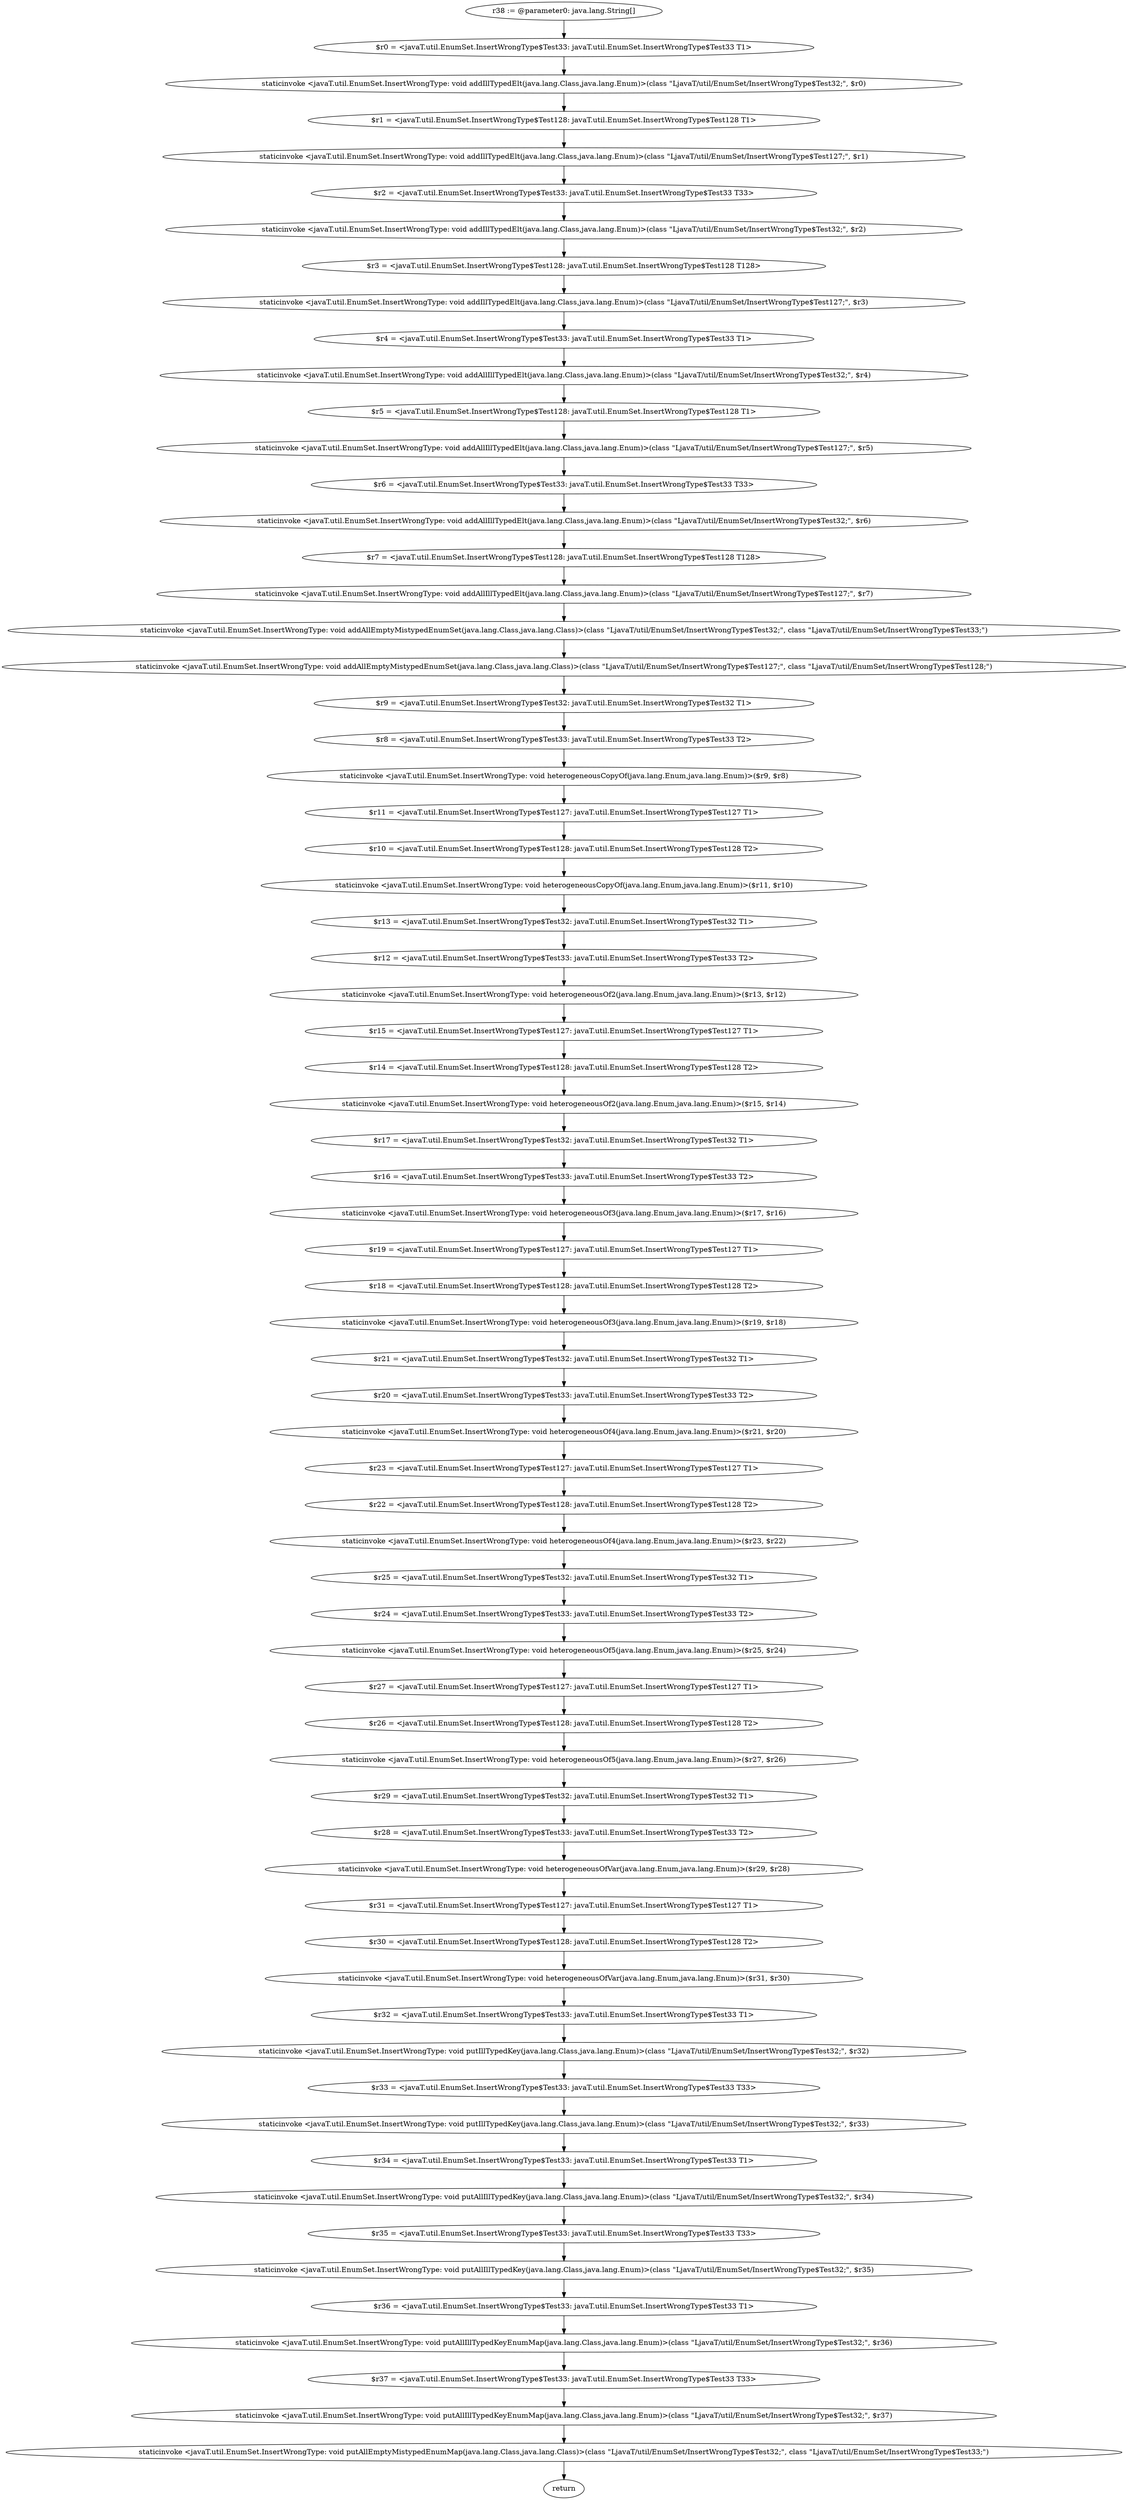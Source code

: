 digraph "unitGraph" {
    "r38 := @parameter0: java.lang.String[]"
    "$r0 = <javaT.util.EnumSet.InsertWrongType$Test33: javaT.util.EnumSet.InsertWrongType$Test33 T1>"
    "staticinvoke <javaT.util.EnumSet.InsertWrongType: void addIllTypedElt(java.lang.Class,java.lang.Enum)>(class \"LjavaT/util/EnumSet/InsertWrongType$Test32;\", $r0)"
    "$r1 = <javaT.util.EnumSet.InsertWrongType$Test128: javaT.util.EnumSet.InsertWrongType$Test128 T1>"
    "staticinvoke <javaT.util.EnumSet.InsertWrongType: void addIllTypedElt(java.lang.Class,java.lang.Enum)>(class \"LjavaT/util/EnumSet/InsertWrongType$Test127;\", $r1)"
    "$r2 = <javaT.util.EnumSet.InsertWrongType$Test33: javaT.util.EnumSet.InsertWrongType$Test33 T33>"
    "staticinvoke <javaT.util.EnumSet.InsertWrongType: void addIllTypedElt(java.lang.Class,java.lang.Enum)>(class \"LjavaT/util/EnumSet/InsertWrongType$Test32;\", $r2)"
    "$r3 = <javaT.util.EnumSet.InsertWrongType$Test128: javaT.util.EnumSet.InsertWrongType$Test128 T128>"
    "staticinvoke <javaT.util.EnumSet.InsertWrongType: void addIllTypedElt(java.lang.Class,java.lang.Enum)>(class \"LjavaT/util/EnumSet/InsertWrongType$Test127;\", $r3)"
    "$r4 = <javaT.util.EnumSet.InsertWrongType$Test33: javaT.util.EnumSet.InsertWrongType$Test33 T1>"
    "staticinvoke <javaT.util.EnumSet.InsertWrongType: void addAllIllTypedElt(java.lang.Class,java.lang.Enum)>(class \"LjavaT/util/EnumSet/InsertWrongType$Test32;\", $r4)"
    "$r5 = <javaT.util.EnumSet.InsertWrongType$Test128: javaT.util.EnumSet.InsertWrongType$Test128 T1>"
    "staticinvoke <javaT.util.EnumSet.InsertWrongType: void addAllIllTypedElt(java.lang.Class,java.lang.Enum)>(class \"LjavaT/util/EnumSet/InsertWrongType$Test127;\", $r5)"
    "$r6 = <javaT.util.EnumSet.InsertWrongType$Test33: javaT.util.EnumSet.InsertWrongType$Test33 T33>"
    "staticinvoke <javaT.util.EnumSet.InsertWrongType: void addAllIllTypedElt(java.lang.Class,java.lang.Enum)>(class \"LjavaT/util/EnumSet/InsertWrongType$Test32;\", $r6)"
    "$r7 = <javaT.util.EnumSet.InsertWrongType$Test128: javaT.util.EnumSet.InsertWrongType$Test128 T128>"
    "staticinvoke <javaT.util.EnumSet.InsertWrongType: void addAllIllTypedElt(java.lang.Class,java.lang.Enum)>(class \"LjavaT/util/EnumSet/InsertWrongType$Test127;\", $r7)"
    "staticinvoke <javaT.util.EnumSet.InsertWrongType: void addAllEmptyMistypedEnumSet(java.lang.Class,java.lang.Class)>(class \"LjavaT/util/EnumSet/InsertWrongType$Test32;\", class \"LjavaT/util/EnumSet/InsertWrongType$Test33;\")"
    "staticinvoke <javaT.util.EnumSet.InsertWrongType: void addAllEmptyMistypedEnumSet(java.lang.Class,java.lang.Class)>(class \"LjavaT/util/EnumSet/InsertWrongType$Test127;\", class \"LjavaT/util/EnumSet/InsertWrongType$Test128;\")"
    "$r9 = <javaT.util.EnumSet.InsertWrongType$Test32: javaT.util.EnumSet.InsertWrongType$Test32 T1>"
    "$r8 = <javaT.util.EnumSet.InsertWrongType$Test33: javaT.util.EnumSet.InsertWrongType$Test33 T2>"
    "staticinvoke <javaT.util.EnumSet.InsertWrongType: void heterogeneousCopyOf(java.lang.Enum,java.lang.Enum)>($r9, $r8)"
    "$r11 = <javaT.util.EnumSet.InsertWrongType$Test127: javaT.util.EnumSet.InsertWrongType$Test127 T1>"
    "$r10 = <javaT.util.EnumSet.InsertWrongType$Test128: javaT.util.EnumSet.InsertWrongType$Test128 T2>"
    "staticinvoke <javaT.util.EnumSet.InsertWrongType: void heterogeneousCopyOf(java.lang.Enum,java.lang.Enum)>($r11, $r10)"
    "$r13 = <javaT.util.EnumSet.InsertWrongType$Test32: javaT.util.EnumSet.InsertWrongType$Test32 T1>"
    "$r12 = <javaT.util.EnumSet.InsertWrongType$Test33: javaT.util.EnumSet.InsertWrongType$Test33 T2>"
    "staticinvoke <javaT.util.EnumSet.InsertWrongType: void heterogeneousOf2(java.lang.Enum,java.lang.Enum)>($r13, $r12)"
    "$r15 = <javaT.util.EnumSet.InsertWrongType$Test127: javaT.util.EnumSet.InsertWrongType$Test127 T1>"
    "$r14 = <javaT.util.EnumSet.InsertWrongType$Test128: javaT.util.EnumSet.InsertWrongType$Test128 T2>"
    "staticinvoke <javaT.util.EnumSet.InsertWrongType: void heterogeneousOf2(java.lang.Enum,java.lang.Enum)>($r15, $r14)"
    "$r17 = <javaT.util.EnumSet.InsertWrongType$Test32: javaT.util.EnumSet.InsertWrongType$Test32 T1>"
    "$r16 = <javaT.util.EnumSet.InsertWrongType$Test33: javaT.util.EnumSet.InsertWrongType$Test33 T2>"
    "staticinvoke <javaT.util.EnumSet.InsertWrongType: void heterogeneousOf3(java.lang.Enum,java.lang.Enum)>($r17, $r16)"
    "$r19 = <javaT.util.EnumSet.InsertWrongType$Test127: javaT.util.EnumSet.InsertWrongType$Test127 T1>"
    "$r18 = <javaT.util.EnumSet.InsertWrongType$Test128: javaT.util.EnumSet.InsertWrongType$Test128 T2>"
    "staticinvoke <javaT.util.EnumSet.InsertWrongType: void heterogeneousOf3(java.lang.Enum,java.lang.Enum)>($r19, $r18)"
    "$r21 = <javaT.util.EnumSet.InsertWrongType$Test32: javaT.util.EnumSet.InsertWrongType$Test32 T1>"
    "$r20 = <javaT.util.EnumSet.InsertWrongType$Test33: javaT.util.EnumSet.InsertWrongType$Test33 T2>"
    "staticinvoke <javaT.util.EnumSet.InsertWrongType: void heterogeneousOf4(java.lang.Enum,java.lang.Enum)>($r21, $r20)"
    "$r23 = <javaT.util.EnumSet.InsertWrongType$Test127: javaT.util.EnumSet.InsertWrongType$Test127 T1>"
    "$r22 = <javaT.util.EnumSet.InsertWrongType$Test128: javaT.util.EnumSet.InsertWrongType$Test128 T2>"
    "staticinvoke <javaT.util.EnumSet.InsertWrongType: void heterogeneousOf4(java.lang.Enum,java.lang.Enum)>($r23, $r22)"
    "$r25 = <javaT.util.EnumSet.InsertWrongType$Test32: javaT.util.EnumSet.InsertWrongType$Test32 T1>"
    "$r24 = <javaT.util.EnumSet.InsertWrongType$Test33: javaT.util.EnumSet.InsertWrongType$Test33 T2>"
    "staticinvoke <javaT.util.EnumSet.InsertWrongType: void heterogeneousOf5(java.lang.Enum,java.lang.Enum)>($r25, $r24)"
    "$r27 = <javaT.util.EnumSet.InsertWrongType$Test127: javaT.util.EnumSet.InsertWrongType$Test127 T1>"
    "$r26 = <javaT.util.EnumSet.InsertWrongType$Test128: javaT.util.EnumSet.InsertWrongType$Test128 T2>"
    "staticinvoke <javaT.util.EnumSet.InsertWrongType: void heterogeneousOf5(java.lang.Enum,java.lang.Enum)>($r27, $r26)"
    "$r29 = <javaT.util.EnumSet.InsertWrongType$Test32: javaT.util.EnumSet.InsertWrongType$Test32 T1>"
    "$r28 = <javaT.util.EnumSet.InsertWrongType$Test33: javaT.util.EnumSet.InsertWrongType$Test33 T2>"
    "staticinvoke <javaT.util.EnumSet.InsertWrongType: void heterogeneousOfVar(java.lang.Enum,java.lang.Enum)>($r29, $r28)"
    "$r31 = <javaT.util.EnumSet.InsertWrongType$Test127: javaT.util.EnumSet.InsertWrongType$Test127 T1>"
    "$r30 = <javaT.util.EnumSet.InsertWrongType$Test128: javaT.util.EnumSet.InsertWrongType$Test128 T2>"
    "staticinvoke <javaT.util.EnumSet.InsertWrongType: void heterogeneousOfVar(java.lang.Enum,java.lang.Enum)>($r31, $r30)"
    "$r32 = <javaT.util.EnumSet.InsertWrongType$Test33: javaT.util.EnumSet.InsertWrongType$Test33 T1>"
    "staticinvoke <javaT.util.EnumSet.InsertWrongType: void putIllTypedKey(java.lang.Class,java.lang.Enum)>(class \"LjavaT/util/EnumSet/InsertWrongType$Test32;\", $r32)"
    "$r33 = <javaT.util.EnumSet.InsertWrongType$Test33: javaT.util.EnumSet.InsertWrongType$Test33 T33>"
    "staticinvoke <javaT.util.EnumSet.InsertWrongType: void putIllTypedKey(java.lang.Class,java.lang.Enum)>(class \"LjavaT/util/EnumSet/InsertWrongType$Test32;\", $r33)"
    "$r34 = <javaT.util.EnumSet.InsertWrongType$Test33: javaT.util.EnumSet.InsertWrongType$Test33 T1>"
    "staticinvoke <javaT.util.EnumSet.InsertWrongType: void putAllIllTypedKey(java.lang.Class,java.lang.Enum)>(class \"LjavaT/util/EnumSet/InsertWrongType$Test32;\", $r34)"
    "$r35 = <javaT.util.EnumSet.InsertWrongType$Test33: javaT.util.EnumSet.InsertWrongType$Test33 T33>"
    "staticinvoke <javaT.util.EnumSet.InsertWrongType: void putAllIllTypedKey(java.lang.Class,java.lang.Enum)>(class \"LjavaT/util/EnumSet/InsertWrongType$Test32;\", $r35)"
    "$r36 = <javaT.util.EnumSet.InsertWrongType$Test33: javaT.util.EnumSet.InsertWrongType$Test33 T1>"
    "staticinvoke <javaT.util.EnumSet.InsertWrongType: void putAllIllTypedKeyEnumMap(java.lang.Class,java.lang.Enum)>(class \"LjavaT/util/EnumSet/InsertWrongType$Test32;\", $r36)"
    "$r37 = <javaT.util.EnumSet.InsertWrongType$Test33: javaT.util.EnumSet.InsertWrongType$Test33 T33>"
    "staticinvoke <javaT.util.EnumSet.InsertWrongType: void putAllIllTypedKeyEnumMap(java.lang.Class,java.lang.Enum)>(class \"LjavaT/util/EnumSet/InsertWrongType$Test32;\", $r37)"
    "staticinvoke <javaT.util.EnumSet.InsertWrongType: void putAllEmptyMistypedEnumMap(java.lang.Class,java.lang.Class)>(class \"LjavaT/util/EnumSet/InsertWrongType$Test32;\", class \"LjavaT/util/EnumSet/InsertWrongType$Test33;\")"
    "return"
    "r38 := @parameter0: java.lang.String[]"->"$r0 = <javaT.util.EnumSet.InsertWrongType$Test33: javaT.util.EnumSet.InsertWrongType$Test33 T1>";
    "$r0 = <javaT.util.EnumSet.InsertWrongType$Test33: javaT.util.EnumSet.InsertWrongType$Test33 T1>"->"staticinvoke <javaT.util.EnumSet.InsertWrongType: void addIllTypedElt(java.lang.Class,java.lang.Enum)>(class \"LjavaT/util/EnumSet/InsertWrongType$Test32;\", $r0)";
    "staticinvoke <javaT.util.EnumSet.InsertWrongType: void addIllTypedElt(java.lang.Class,java.lang.Enum)>(class \"LjavaT/util/EnumSet/InsertWrongType$Test32;\", $r0)"->"$r1 = <javaT.util.EnumSet.InsertWrongType$Test128: javaT.util.EnumSet.InsertWrongType$Test128 T1>";
    "$r1 = <javaT.util.EnumSet.InsertWrongType$Test128: javaT.util.EnumSet.InsertWrongType$Test128 T1>"->"staticinvoke <javaT.util.EnumSet.InsertWrongType: void addIllTypedElt(java.lang.Class,java.lang.Enum)>(class \"LjavaT/util/EnumSet/InsertWrongType$Test127;\", $r1)";
    "staticinvoke <javaT.util.EnumSet.InsertWrongType: void addIllTypedElt(java.lang.Class,java.lang.Enum)>(class \"LjavaT/util/EnumSet/InsertWrongType$Test127;\", $r1)"->"$r2 = <javaT.util.EnumSet.InsertWrongType$Test33: javaT.util.EnumSet.InsertWrongType$Test33 T33>";
    "$r2 = <javaT.util.EnumSet.InsertWrongType$Test33: javaT.util.EnumSet.InsertWrongType$Test33 T33>"->"staticinvoke <javaT.util.EnumSet.InsertWrongType: void addIllTypedElt(java.lang.Class,java.lang.Enum)>(class \"LjavaT/util/EnumSet/InsertWrongType$Test32;\", $r2)";
    "staticinvoke <javaT.util.EnumSet.InsertWrongType: void addIllTypedElt(java.lang.Class,java.lang.Enum)>(class \"LjavaT/util/EnumSet/InsertWrongType$Test32;\", $r2)"->"$r3 = <javaT.util.EnumSet.InsertWrongType$Test128: javaT.util.EnumSet.InsertWrongType$Test128 T128>";
    "$r3 = <javaT.util.EnumSet.InsertWrongType$Test128: javaT.util.EnumSet.InsertWrongType$Test128 T128>"->"staticinvoke <javaT.util.EnumSet.InsertWrongType: void addIllTypedElt(java.lang.Class,java.lang.Enum)>(class \"LjavaT/util/EnumSet/InsertWrongType$Test127;\", $r3)";
    "staticinvoke <javaT.util.EnumSet.InsertWrongType: void addIllTypedElt(java.lang.Class,java.lang.Enum)>(class \"LjavaT/util/EnumSet/InsertWrongType$Test127;\", $r3)"->"$r4 = <javaT.util.EnumSet.InsertWrongType$Test33: javaT.util.EnumSet.InsertWrongType$Test33 T1>";
    "$r4 = <javaT.util.EnumSet.InsertWrongType$Test33: javaT.util.EnumSet.InsertWrongType$Test33 T1>"->"staticinvoke <javaT.util.EnumSet.InsertWrongType: void addAllIllTypedElt(java.lang.Class,java.lang.Enum)>(class \"LjavaT/util/EnumSet/InsertWrongType$Test32;\", $r4)";
    "staticinvoke <javaT.util.EnumSet.InsertWrongType: void addAllIllTypedElt(java.lang.Class,java.lang.Enum)>(class \"LjavaT/util/EnumSet/InsertWrongType$Test32;\", $r4)"->"$r5 = <javaT.util.EnumSet.InsertWrongType$Test128: javaT.util.EnumSet.InsertWrongType$Test128 T1>";
    "$r5 = <javaT.util.EnumSet.InsertWrongType$Test128: javaT.util.EnumSet.InsertWrongType$Test128 T1>"->"staticinvoke <javaT.util.EnumSet.InsertWrongType: void addAllIllTypedElt(java.lang.Class,java.lang.Enum)>(class \"LjavaT/util/EnumSet/InsertWrongType$Test127;\", $r5)";
    "staticinvoke <javaT.util.EnumSet.InsertWrongType: void addAllIllTypedElt(java.lang.Class,java.lang.Enum)>(class \"LjavaT/util/EnumSet/InsertWrongType$Test127;\", $r5)"->"$r6 = <javaT.util.EnumSet.InsertWrongType$Test33: javaT.util.EnumSet.InsertWrongType$Test33 T33>";
    "$r6 = <javaT.util.EnumSet.InsertWrongType$Test33: javaT.util.EnumSet.InsertWrongType$Test33 T33>"->"staticinvoke <javaT.util.EnumSet.InsertWrongType: void addAllIllTypedElt(java.lang.Class,java.lang.Enum)>(class \"LjavaT/util/EnumSet/InsertWrongType$Test32;\", $r6)";
    "staticinvoke <javaT.util.EnumSet.InsertWrongType: void addAllIllTypedElt(java.lang.Class,java.lang.Enum)>(class \"LjavaT/util/EnumSet/InsertWrongType$Test32;\", $r6)"->"$r7 = <javaT.util.EnumSet.InsertWrongType$Test128: javaT.util.EnumSet.InsertWrongType$Test128 T128>";
    "$r7 = <javaT.util.EnumSet.InsertWrongType$Test128: javaT.util.EnumSet.InsertWrongType$Test128 T128>"->"staticinvoke <javaT.util.EnumSet.InsertWrongType: void addAllIllTypedElt(java.lang.Class,java.lang.Enum)>(class \"LjavaT/util/EnumSet/InsertWrongType$Test127;\", $r7)";
    "staticinvoke <javaT.util.EnumSet.InsertWrongType: void addAllIllTypedElt(java.lang.Class,java.lang.Enum)>(class \"LjavaT/util/EnumSet/InsertWrongType$Test127;\", $r7)"->"staticinvoke <javaT.util.EnumSet.InsertWrongType: void addAllEmptyMistypedEnumSet(java.lang.Class,java.lang.Class)>(class \"LjavaT/util/EnumSet/InsertWrongType$Test32;\", class \"LjavaT/util/EnumSet/InsertWrongType$Test33;\")";
    "staticinvoke <javaT.util.EnumSet.InsertWrongType: void addAllEmptyMistypedEnumSet(java.lang.Class,java.lang.Class)>(class \"LjavaT/util/EnumSet/InsertWrongType$Test32;\", class \"LjavaT/util/EnumSet/InsertWrongType$Test33;\")"->"staticinvoke <javaT.util.EnumSet.InsertWrongType: void addAllEmptyMistypedEnumSet(java.lang.Class,java.lang.Class)>(class \"LjavaT/util/EnumSet/InsertWrongType$Test127;\", class \"LjavaT/util/EnumSet/InsertWrongType$Test128;\")";
    "staticinvoke <javaT.util.EnumSet.InsertWrongType: void addAllEmptyMistypedEnumSet(java.lang.Class,java.lang.Class)>(class \"LjavaT/util/EnumSet/InsertWrongType$Test127;\", class \"LjavaT/util/EnumSet/InsertWrongType$Test128;\")"->"$r9 = <javaT.util.EnumSet.InsertWrongType$Test32: javaT.util.EnumSet.InsertWrongType$Test32 T1>";
    "$r9 = <javaT.util.EnumSet.InsertWrongType$Test32: javaT.util.EnumSet.InsertWrongType$Test32 T1>"->"$r8 = <javaT.util.EnumSet.InsertWrongType$Test33: javaT.util.EnumSet.InsertWrongType$Test33 T2>";
    "$r8 = <javaT.util.EnumSet.InsertWrongType$Test33: javaT.util.EnumSet.InsertWrongType$Test33 T2>"->"staticinvoke <javaT.util.EnumSet.InsertWrongType: void heterogeneousCopyOf(java.lang.Enum,java.lang.Enum)>($r9, $r8)";
    "staticinvoke <javaT.util.EnumSet.InsertWrongType: void heterogeneousCopyOf(java.lang.Enum,java.lang.Enum)>($r9, $r8)"->"$r11 = <javaT.util.EnumSet.InsertWrongType$Test127: javaT.util.EnumSet.InsertWrongType$Test127 T1>";
    "$r11 = <javaT.util.EnumSet.InsertWrongType$Test127: javaT.util.EnumSet.InsertWrongType$Test127 T1>"->"$r10 = <javaT.util.EnumSet.InsertWrongType$Test128: javaT.util.EnumSet.InsertWrongType$Test128 T2>";
    "$r10 = <javaT.util.EnumSet.InsertWrongType$Test128: javaT.util.EnumSet.InsertWrongType$Test128 T2>"->"staticinvoke <javaT.util.EnumSet.InsertWrongType: void heterogeneousCopyOf(java.lang.Enum,java.lang.Enum)>($r11, $r10)";
    "staticinvoke <javaT.util.EnumSet.InsertWrongType: void heterogeneousCopyOf(java.lang.Enum,java.lang.Enum)>($r11, $r10)"->"$r13 = <javaT.util.EnumSet.InsertWrongType$Test32: javaT.util.EnumSet.InsertWrongType$Test32 T1>";
    "$r13 = <javaT.util.EnumSet.InsertWrongType$Test32: javaT.util.EnumSet.InsertWrongType$Test32 T1>"->"$r12 = <javaT.util.EnumSet.InsertWrongType$Test33: javaT.util.EnumSet.InsertWrongType$Test33 T2>";
    "$r12 = <javaT.util.EnumSet.InsertWrongType$Test33: javaT.util.EnumSet.InsertWrongType$Test33 T2>"->"staticinvoke <javaT.util.EnumSet.InsertWrongType: void heterogeneousOf2(java.lang.Enum,java.lang.Enum)>($r13, $r12)";
    "staticinvoke <javaT.util.EnumSet.InsertWrongType: void heterogeneousOf2(java.lang.Enum,java.lang.Enum)>($r13, $r12)"->"$r15 = <javaT.util.EnumSet.InsertWrongType$Test127: javaT.util.EnumSet.InsertWrongType$Test127 T1>";
    "$r15 = <javaT.util.EnumSet.InsertWrongType$Test127: javaT.util.EnumSet.InsertWrongType$Test127 T1>"->"$r14 = <javaT.util.EnumSet.InsertWrongType$Test128: javaT.util.EnumSet.InsertWrongType$Test128 T2>";
    "$r14 = <javaT.util.EnumSet.InsertWrongType$Test128: javaT.util.EnumSet.InsertWrongType$Test128 T2>"->"staticinvoke <javaT.util.EnumSet.InsertWrongType: void heterogeneousOf2(java.lang.Enum,java.lang.Enum)>($r15, $r14)";
    "staticinvoke <javaT.util.EnumSet.InsertWrongType: void heterogeneousOf2(java.lang.Enum,java.lang.Enum)>($r15, $r14)"->"$r17 = <javaT.util.EnumSet.InsertWrongType$Test32: javaT.util.EnumSet.InsertWrongType$Test32 T1>";
    "$r17 = <javaT.util.EnumSet.InsertWrongType$Test32: javaT.util.EnumSet.InsertWrongType$Test32 T1>"->"$r16 = <javaT.util.EnumSet.InsertWrongType$Test33: javaT.util.EnumSet.InsertWrongType$Test33 T2>";
    "$r16 = <javaT.util.EnumSet.InsertWrongType$Test33: javaT.util.EnumSet.InsertWrongType$Test33 T2>"->"staticinvoke <javaT.util.EnumSet.InsertWrongType: void heterogeneousOf3(java.lang.Enum,java.lang.Enum)>($r17, $r16)";
    "staticinvoke <javaT.util.EnumSet.InsertWrongType: void heterogeneousOf3(java.lang.Enum,java.lang.Enum)>($r17, $r16)"->"$r19 = <javaT.util.EnumSet.InsertWrongType$Test127: javaT.util.EnumSet.InsertWrongType$Test127 T1>";
    "$r19 = <javaT.util.EnumSet.InsertWrongType$Test127: javaT.util.EnumSet.InsertWrongType$Test127 T1>"->"$r18 = <javaT.util.EnumSet.InsertWrongType$Test128: javaT.util.EnumSet.InsertWrongType$Test128 T2>";
    "$r18 = <javaT.util.EnumSet.InsertWrongType$Test128: javaT.util.EnumSet.InsertWrongType$Test128 T2>"->"staticinvoke <javaT.util.EnumSet.InsertWrongType: void heterogeneousOf3(java.lang.Enum,java.lang.Enum)>($r19, $r18)";
    "staticinvoke <javaT.util.EnumSet.InsertWrongType: void heterogeneousOf3(java.lang.Enum,java.lang.Enum)>($r19, $r18)"->"$r21 = <javaT.util.EnumSet.InsertWrongType$Test32: javaT.util.EnumSet.InsertWrongType$Test32 T1>";
    "$r21 = <javaT.util.EnumSet.InsertWrongType$Test32: javaT.util.EnumSet.InsertWrongType$Test32 T1>"->"$r20 = <javaT.util.EnumSet.InsertWrongType$Test33: javaT.util.EnumSet.InsertWrongType$Test33 T2>";
    "$r20 = <javaT.util.EnumSet.InsertWrongType$Test33: javaT.util.EnumSet.InsertWrongType$Test33 T2>"->"staticinvoke <javaT.util.EnumSet.InsertWrongType: void heterogeneousOf4(java.lang.Enum,java.lang.Enum)>($r21, $r20)";
    "staticinvoke <javaT.util.EnumSet.InsertWrongType: void heterogeneousOf4(java.lang.Enum,java.lang.Enum)>($r21, $r20)"->"$r23 = <javaT.util.EnumSet.InsertWrongType$Test127: javaT.util.EnumSet.InsertWrongType$Test127 T1>";
    "$r23 = <javaT.util.EnumSet.InsertWrongType$Test127: javaT.util.EnumSet.InsertWrongType$Test127 T1>"->"$r22 = <javaT.util.EnumSet.InsertWrongType$Test128: javaT.util.EnumSet.InsertWrongType$Test128 T2>";
    "$r22 = <javaT.util.EnumSet.InsertWrongType$Test128: javaT.util.EnumSet.InsertWrongType$Test128 T2>"->"staticinvoke <javaT.util.EnumSet.InsertWrongType: void heterogeneousOf4(java.lang.Enum,java.lang.Enum)>($r23, $r22)";
    "staticinvoke <javaT.util.EnumSet.InsertWrongType: void heterogeneousOf4(java.lang.Enum,java.lang.Enum)>($r23, $r22)"->"$r25 = <javaT.util.EnumSet.InsertWrongType$Test32: javaT.util.EnumSet.InsertWrongType$Test32 T1>";
    "$r25 = <javaT.util.EnumSet.InsertWrongType$Test32: javaT.util.EnumSet.InsertWrongType$Test32 T1>"->"$r24 = <javaT.util.EnumSet.InsertWrongType$Test33: javaT.util.EnumSet.InsertWrongType$Test33 T2>";
    "$r24 = <javaT.util.EnumSet.InsertWrongType$Test33: javaT.util.EnumSet.InsertWrongType$Test33 T2>"->"staticinvoke <javaT.util.EnumSet.InsertWrongType: void heterogeneousOf5(java.lang.Enum,java.lang.Enum)>($r25, $r24)";
    "staticinvoke <javaT.util.EnumSet.InsertWrongType: void heterogeneousOf5(java.lang.Enum,java.lang.Enum)>($r25, $r24)"->"$r27 = <javaT.util.EnumSet.InsertWrongType$Test127: javaT.util.EnumSet.InsertWrongType$Test127 T1>";
    "$r27 = <javaT.util.EnumSet.InsertWrongType$Test127: javaT.util.EnumSet.InsertWrongType$Test127 T1>"->"$r26 = <javaT.util.EnumSet.InsertWrongType$Test128: javaT.util.EnumSet.InsertWrongType$Test128 T2>";
    "$r26 = <javaT.util.EnumSet.InsertWrongType$Test128: javaT.util.EnumSet.InsertWrongType$Test128 T2>"->"staticinvoke <javaT.util.EnumSet.InsertWrongType: void heterogeneousOf5(java.lang.Enum,java.lang.Enum)>($r27, $r26)";
    "staticinvoke <javaT.util.EnumSet.InsertWrongType: void heterogeneousOf5(java.lang.Enum,java.lang.Enum)>($r27, $r26)"->"$r29 = <javaT.util.EnumSet.InsertWrongType$Test32: javaT.util.EnumSet.InsertWrongType$Test32 T1>";
    "$r29 = <javaT.util.EnumSet.InsertWrongType$Test32: javaT.util.EnumSet.InsertWrongType$Test32 T1>"->"$r28 = <javaT.util.EnumSet.InsertWrongType$Test33: javaT.util.EnumSet.InsertWrongType$Test33 T2>";
    "$r28 = <javaT.util.EnumSet.InsertWrongType$Test33: javaT.util.EnumSet.InsertWrongType$Test33 T2>"->"staticinvoke <javaT.util.EnumSet.InsertWrongType: void heterogeneousOfVar(java.lang.Enum,java.lang.Enum)>($r29, $r28)";
    "staticinvoke <javaT.util.EnumSet.InsertWrongType: void heterogeneousOfVar(java.lang.Enum,java.lang.Enum)>($r29, $r28)"->"$r31 = <javaT.util.EnumSet.InsertWrongType$Test127: javaT.util.EnumSet.InsertWrongType$Test127 T1>";
    "$r31 = <javaT.util.EnumSet.InsertWrongType$Test127: javaT.util.EnumSet.InsertWrongType$Test127 T1>"->"$r30 = <javaT.util.EnumSet.InsertWrongType$Test128: javaT.util.EnumSet.InsertWrongType$Test128 T2>";
    "$r30 = <javaT.util.EnumSet.InsertWrongType$Test128: javaT.util.EnumSet.InsertWrongType$Test128 T2>"->"staticinvoke <javaT.util.EnumSet.InsertWrongType: void heterogeneousOfVar(java.lang.Enum,java.lang.Enum)>($r31, $r30)";
    "staticinvoke <javaT.util.EnumSet.InsertWrongType: void heterogeneousOfVar(java.lang.Enum,java.lang.Enum)>($r31, $r30)"->"$r32 = <javaT.util.EnumSet.InsertWrongType$Test33: javaT.util.EnumSet.InsertWrongType$Test33 T1>";
    "$r32 = <javaT.util.EnumSet.InsertWrongType$Test33: javaT.util.EnumSet.InsertWrongType$Test33 T1>"->"staticinvoke <javaT.util.EnumSet.InsertWrongType: void putIllTypedKey(java.lang.Class,java.lang.Enum)>(class \"LjavaT/util/EnumSet/InsertWrongType$Test32;\", $r32)";
    "staticinvoke <javaT.util.EnumSet.InsertWrongType: void putIllTypedKey(java.lang.Class,java.lang.Enum)>(class \"LjavaT/util/EnumSet/InsertWrongType$Test32;\", $r32)"->"$r33 = <javaT.util.EnumSet.InsertWrongType$Test33: javaT.util.EnumSet.InsertWrongType$Test33 T33>";
    "$r33 = <javaT.util.EnumSet.InsertWrongType$Test33: javaT.util.EnumSet.InsertWrongType$Test33 T33>"->"staticinvoke <javaT.util.EnumSet.InsertWrongType: void putIllTypedKey(java.lang.Class,java.lang.Enum)>(class \"LjavaT/util/EnumSet/InsertWrongType$Test32;\", $r33)";
    "staticinvoke <javaT.util.EnumSet.InsertWrongType: void putIllTypedKey(java.lang.Class,java.lang.Enum)>(class \"LjavaT/util/EnumSet/InsertWrongType$Test32;\", $r33)"->"$r34 = <javaT.util.EnumSet.InsertWrongType$Test33: javaT.util.EnumSet.InsertWrongType$Test33 T1>";
    "$r34 = <javaT.util.EnumSet.InsertWrongType$Test33: javaT.util.EnumSet.InsertWrongType$Test33 T1>"->"staticinvoke <javaT.util.EnumSet.InsertWrongType: void putAllIllTypedKey(java.lang.Class,java.lang.Enum)>(class \"LjavaT/util/EnumSet/InsertWrongType$Test32;\", $r34)";
    "staticinvoke <javaT.util.EnumSet.InsertWrongType: void putAllIllTypedKey(java.lang.Class,java.lang.Enum)>(class \"LjavaT/util/EnumSet/InsertWrongType$Test32;\", $r34)"->"$r35 = <javaT.util.EnumSet.InsertWrongType$Test33: javaT.util.EnumSet.InsertWrongType$Test33 T33>";
    "$r35 = <javaT.util.EnumSet.InsertWrongType$Test33: javaT.util.EnumSet.InsertWrongType$Test33 T33>"->"staticinvoke <javaT.util.EnumSet.InsertWrongType: void putAllIllTypedKey(java.lang.Class,java.lang.Enum)>(class \"LjavaT/util/EnumSet/InsertWrongType$Test32;\", $r35)";
    "staticinvoke <javaT.util.EnumSet.InsertWrongType: void putAllIllTypedKey(java.lang.Class,java.lang.Enum)>(class \"LjavaT/util/EnumSet/InsertWrongType$Test32;\", $r35)"->"$r36 = <javaT.util.EnumSet.InsertWrongType$Test33: javaT.util.EnumSet.InsertWrongType$Test33 T1>";
    "$r36 = <javaT.util.EnumSet.InsertWrongType$Test33: javaT.util.EnumSet.InsertWrongType$Test33 T1>"->"staticinvoke <javaT.util.EnumSet.InsertWrongType: void putAllIllTypedKeyEnumMap(java.lang.Class,java.lang.Enum)>(class \"LjavaT/util/EnumSet/InsertWrongType$Test32;\", $r36)";
    "staticinvoke <javaT.util.EnumSet.InsertWrongType: void putAllIllTypedKeyEnumMap(java.lang.Class,java.lang.Enum)>(class \"LjavaT/util/EnumSet/InsertWrongType$Test32;\", $r36)"->"$r37 = <javaT.util.EnumSet.InsertWrongType$Test33: javaT.util.EnumSet.InsertWrongType$Test33 T33>";
    "$r37 = <javaT.util.EnumSet.InsertWrongType$Test33: javaT.util.EnumSet.InsertWrongType$Test33 T33>"->"staticinvoke <javaT.util.EnumSet.InsertWrongType: void putAllIllTypedKeyEnumMap(java.lang.Class,java.lang.Enum)>(class \"LjavaT/util/EnumSet/InsertWrongType$Test32;\", $r37)";
    "staticinvoke <javaT.util.EnumSet.InsertWrongType: void putAllIllTypedKeyEnumMap(java.lang.Class,java.lang.Enum)>(class \"LjavaT/util/EnumSet/InsertWrongType$Test32;\", $r37)"->"staticinvoke <javaT.util.EnumSet.InsertWrongType: void putAllEmptyMistypedEnumMap(java.lang.Class,java.lang.Class)>(class \"LjavaT/util/EnumSet/InsertWrongType$Test32;\", class \"LjavaT/util/EnumSet/InsertWrongType$Test33;\")";
    "staticinvoke <javaT.util.EnumSet.InsertWrongType: void putAllEmptyMistypedEnumMap(java.lang.Class,java.lang.Class)>(class \"LjavaT/util/EnumSet/InsertWrongType$Test32;\", class \"LjavaT/util/EnumSet/InsertWrongType$Test33;\")"->"return";
}
